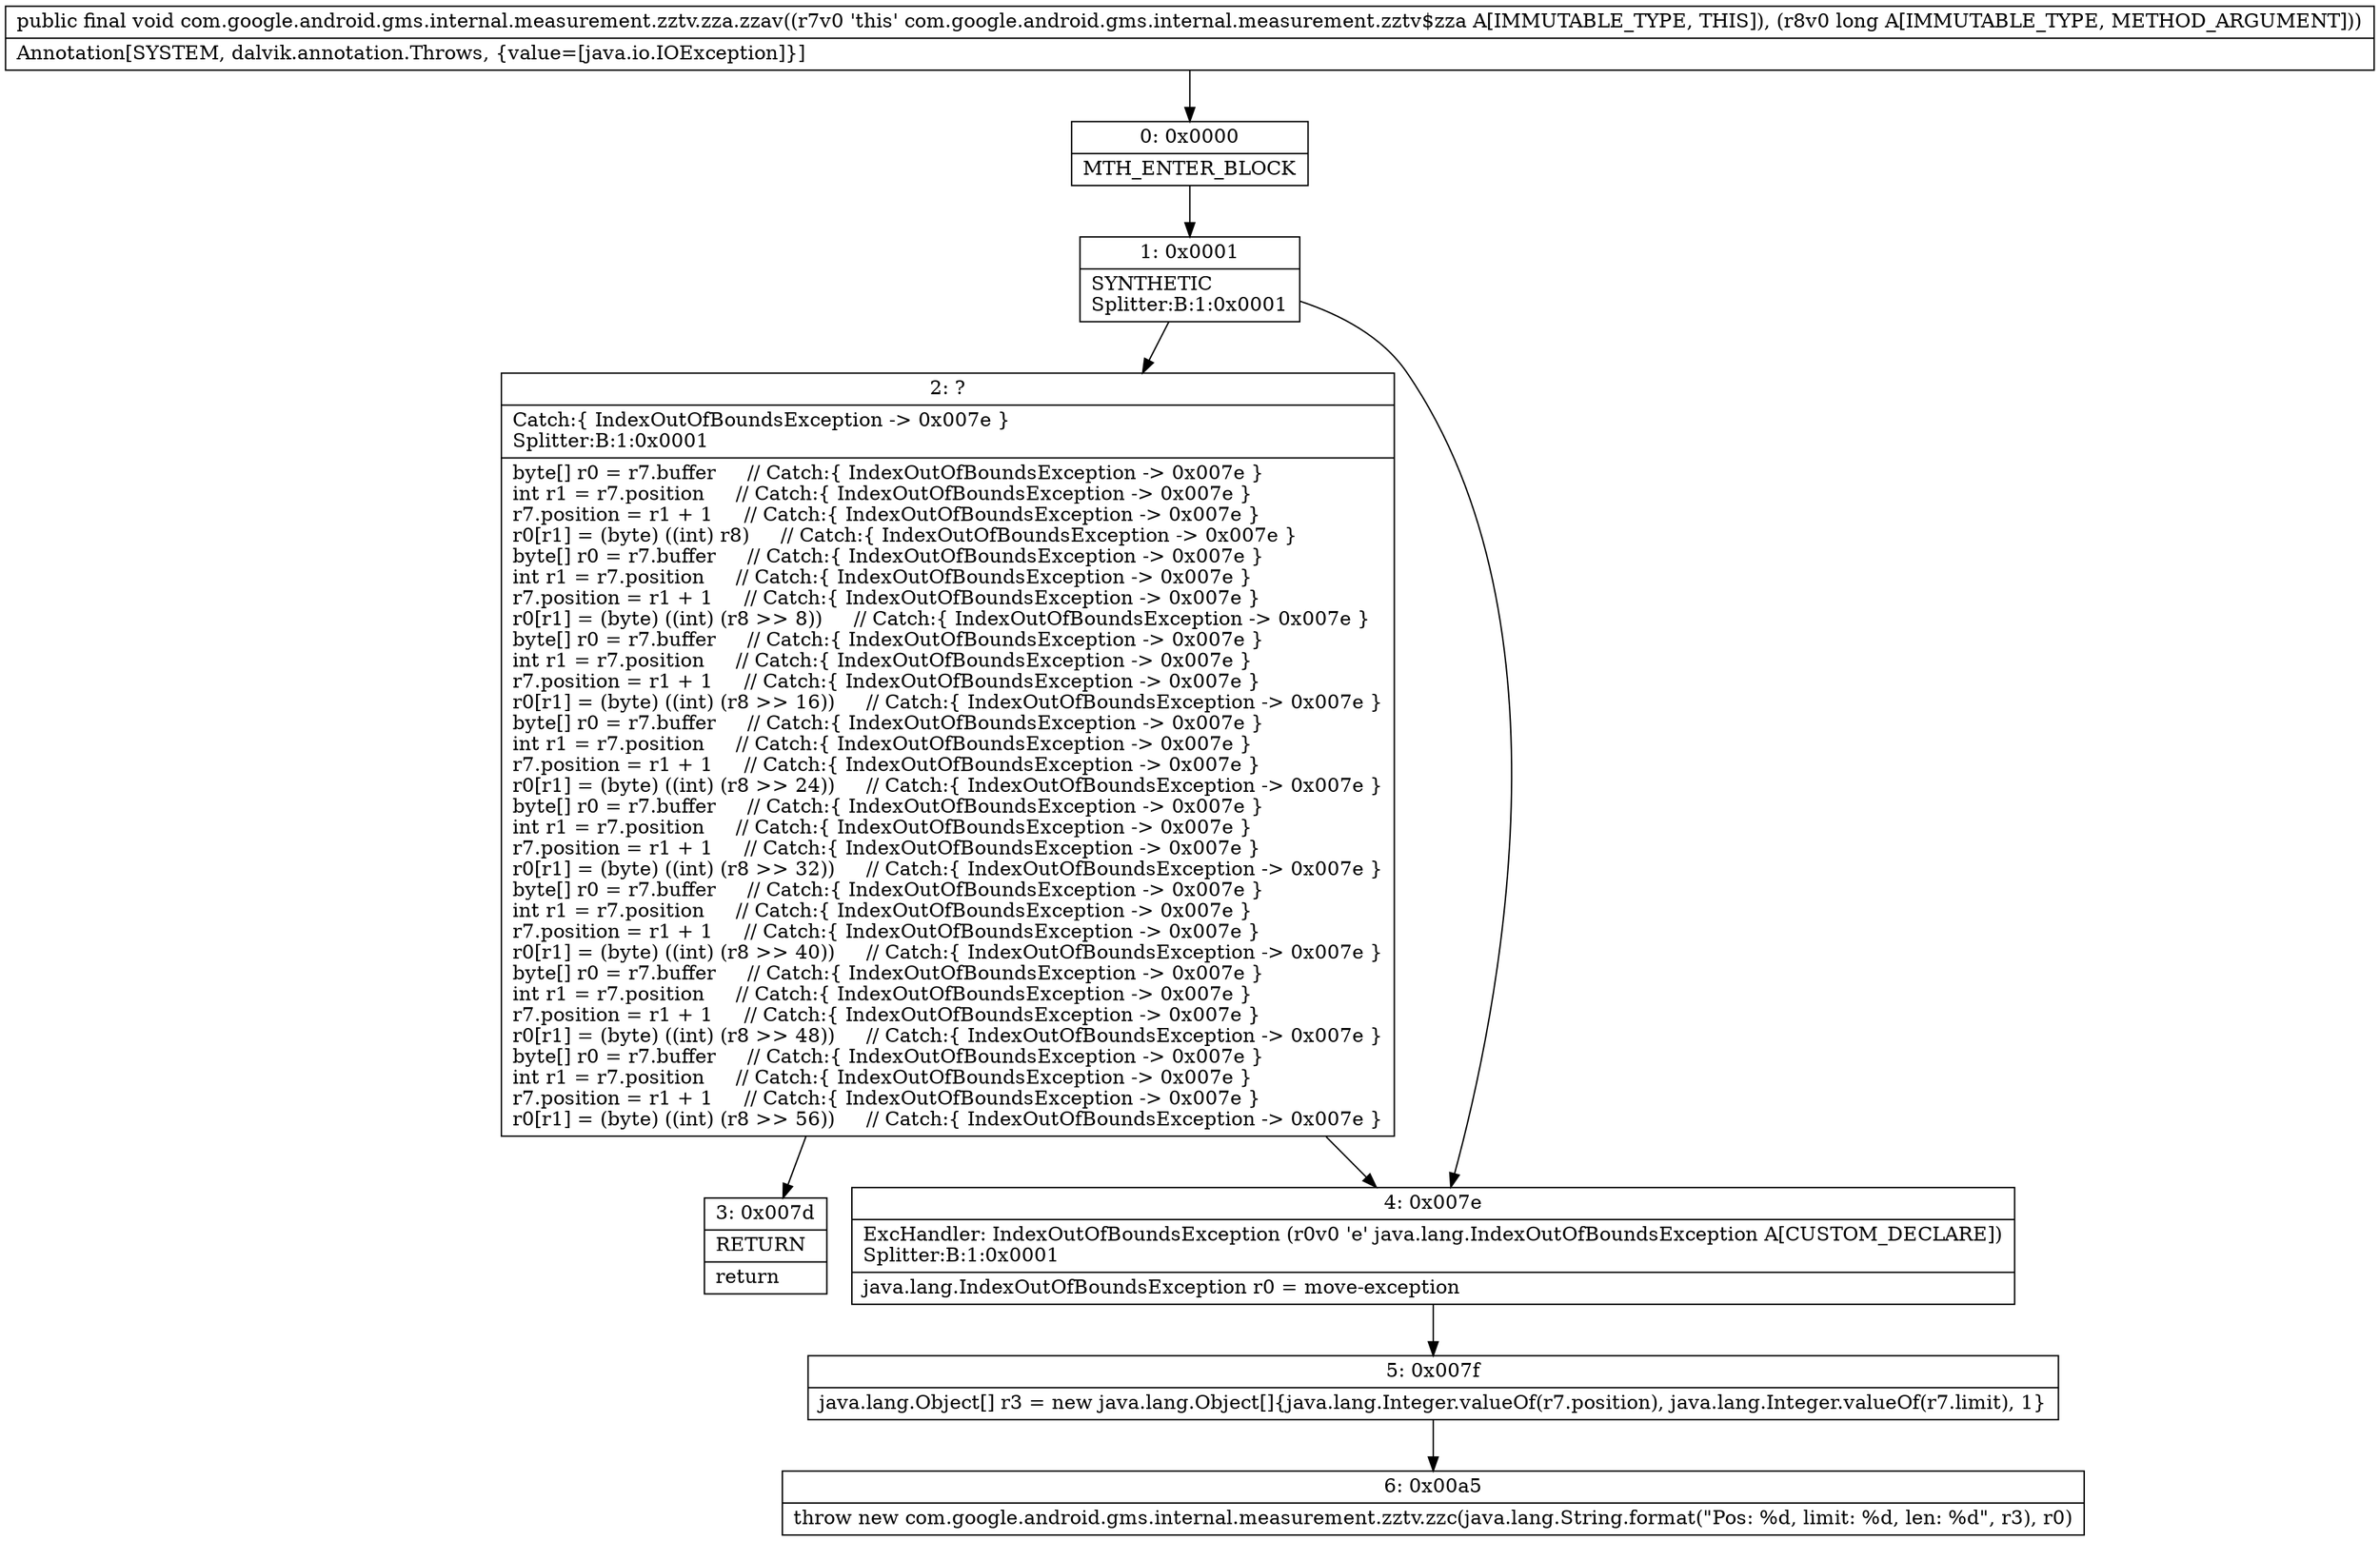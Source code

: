 digraph "CFG forcom.google.android.gms.internal.measurement.zztv.zza.zzav(J)V" {
Node_0 [shape=record,label="{0\:\ 0x0000|MTH_ENTER_BLOCK\l}"];
Node_1 [shape=record,label="{1\:\ 0x0001|SYNTHETIC\lSplitter:B:1:0x0001\l}"];
Node_2 [shape=record,label="{2\:\ ?|Catch:\{ IndexOutOfBoundsException \-\> 0x007e \}\lSplitter:B:1:0x0001\l|byte[] r0 = r7.buffer     \/\/ Catch:\{ IndexOutOfBoundsException \-\> 0x007e \}\lint r1 = r7.position     \/\/ Catch:\{ IndexOutOfBoundsException \-\> 0x007e \}\lr7.position = r1 + 1     \/\/ Catch:\{ IndexOutOfBoundsException \-\> 0x007e \}\lr0[r1] = (byte) ((int) r8)     \/\/ Catch:\{ IndexOutOfBoundsException \-\> 0x007e \}\lbyte[] r0 = r7.buffer     \/\/ Catch:\{ IndexOutOfBoundsException \-\> 0x007e \}\lint r1 = r7.position     \/\/ Catch:\{ IndexOutOfBoundsException \-\> 0x007e \}\lr7.position = r1 + 1     \/\/ Catch:\{ IndexOutOfBoundsException \-\> 0x007e \}\lr0[r1] = (byte) ((int) (r8 \>\> 8))     \/\/ Catch:\{ IndexOutOfBoundsException \-\> 0x007e \}\lbyte[] r0 = r7.buffer     \/\/ Catch:\{ IndexOutOfBoundsException \-\> 0x007e \}\lint r1 = r7.position     \/\/ Catch:\{ IndexOutOfBoundsException \-\> 0x007e \}\lr7.position = r1 + 1     \/\/ Catch:\{ IndexOutOfBoundsException \-\> 0x007e \}\lr0[r1] = (byte) ((int) (r8 \>\> 16))     \/\/ Catch:\{ IndexOutOfBoundsException \-\> 0x007e \}\lbyte[] r0 = r7.buffer     \/\/ Catch:\{ IndexOutOfBoundsException \-\> 0x007e \}\lint r1 = r7.position     \/\/ Catch:\{ IndexOutOfBoundsException \-\> 0x007e \}\lr7.position = r1 + 1     \/\/ Catch:\{ IndexOutOfBoundsException \-\> 0x007e \}\lr0[r1] = (byte) ((int) (r8 \>\> 24))     \/\/ Catch:\{ IndexOutOfBoundsException \-\> 0x007e \}\lbyte[] r0 = r7.buffer     \/\/ Catch:\{ IndexOutOfBoundsException \-\> 0x007e \}\lint r1 = r7.position     \/\/ Catch:\{ IndexOutOfBoundsException \-\> 0x007e \}\lr7.position = r1 + 1     \/\/ Catch:\{ IndexOutOfBoundsException \-\> 0x007e \}\lr0[r1] = (byte) ((int) (r8 \>\> 32))     \/\/ Catch:\{ IndexOutOfBoundsException \-\> 0x007e \}\lbyte[] r0 = r7.buffer     \/\/ Catch:\{ IndexOutOfBoundsException \-\> 0x007e \}\lint r1 = r7.position     \/\/ Catch:\{ IndexOutOfBoundsException \-\> 0x007e \}\lr7.position = r1 + 1     \/\/ Catch:\{ IndexOutOfBoundsException \-\> 0x007e \}\lr0[r1] = (byte) ((int) (r8 \>\> 40))     \/\/ Catch:\{ IndexOutOfBoundsException \-\> 0x007e \}\lbyte[] r0 = r7.buffer     \/\/ Catch:\{ IndexOutOfBoundsException \-\> 0x007e \}\lint r1 = r7.position     \/\/ Catch:\{ IndexOutOfBoundsException \-\> 0x007e \}\lr7.position = r1 + 1     \/\/ Catch:\{ IndexOutOfBoundsException \-\> 0x007e \}\lr0[r1] = (byte) ((int) (r8 \>\> 48))     \/\/ Catch:\{ IndexOutOfBoundsException \-\> 0x007e \}\lbyte[] r0 = r7.buffer     \/\/ Catch:\{ IndexOutOfBoundsException \-\> 0x007e \}\lint r1 = r7.position     \/\/ Catch:\{ IndexOutOfBoundsException \-\> 0x007e \}\lr7.position = r1 + 1     \/\/ Catch:\{ IndexOutOfBoundsException \-\> 0x007e \}\lr0[r1] = (byte) ((int) (r8 \>\> 56))     \/\/ Catch:\{ IndexOutOfBoundsException \-\> 0x007e \}\l}"];
Node_3 [shape=record,label="{3\:\ 0x007d|RETURN\l|return\l}"];
Node_4 [shape=record,label="{4\:\ 0x007e|ExcHandler: IndexOutOfBoundsException (r0v0 'e' java.lang.IndexOutOfBoundsException A[CUSTOM_DECLARE])\lSplitter:B:1:0x0001\l|java.lang.IndexOutOfBoundsException r0 = move\-exception\l}"];
Node_5 [shape=record,label="{5\:\ 0x007f|java.lang.Object[] r3 = new java.lang.Object[]\{java.lang.Integer.valueOf(r7.position), java.lang.Integer.valueOf(r7.limit), 1\}\l}"];
Node_6 [shape=record,label="{6\:\ 0x00a5|throw new com.google.android.gms.internal.measurement.zztv.zzc(java.lang.String.format(\"Pos: %d, limit: %d, len: %d\", r3), r0)\l}"];
MethodNode[shape=record,label="{public final void com.google.android.gms.internal.measurement.zztv.zza.zzav((r7v0 'this' com.google.android.gms.internal.measurement.zztv$zza A[IMMUTABLE_TYPE, THIS]), (r8v0 long A[IMMUTABLE_TYPE, METHOD_ARGUMENT]))  | Annotation[SYSTEM, dalvik.annotation.Throws, \{value=[java.io.IOException]\}]\l}"];
MethodNode -> Node_0;
Node_0 -> Node_1;
Node_1 -> Node_2;
Node_1 -> Node_4;
Node_2 -> Node_3;
Node_2 -> Node_4;
Node_4 -> Node_5;
Node_5 -> Node_6;
}


